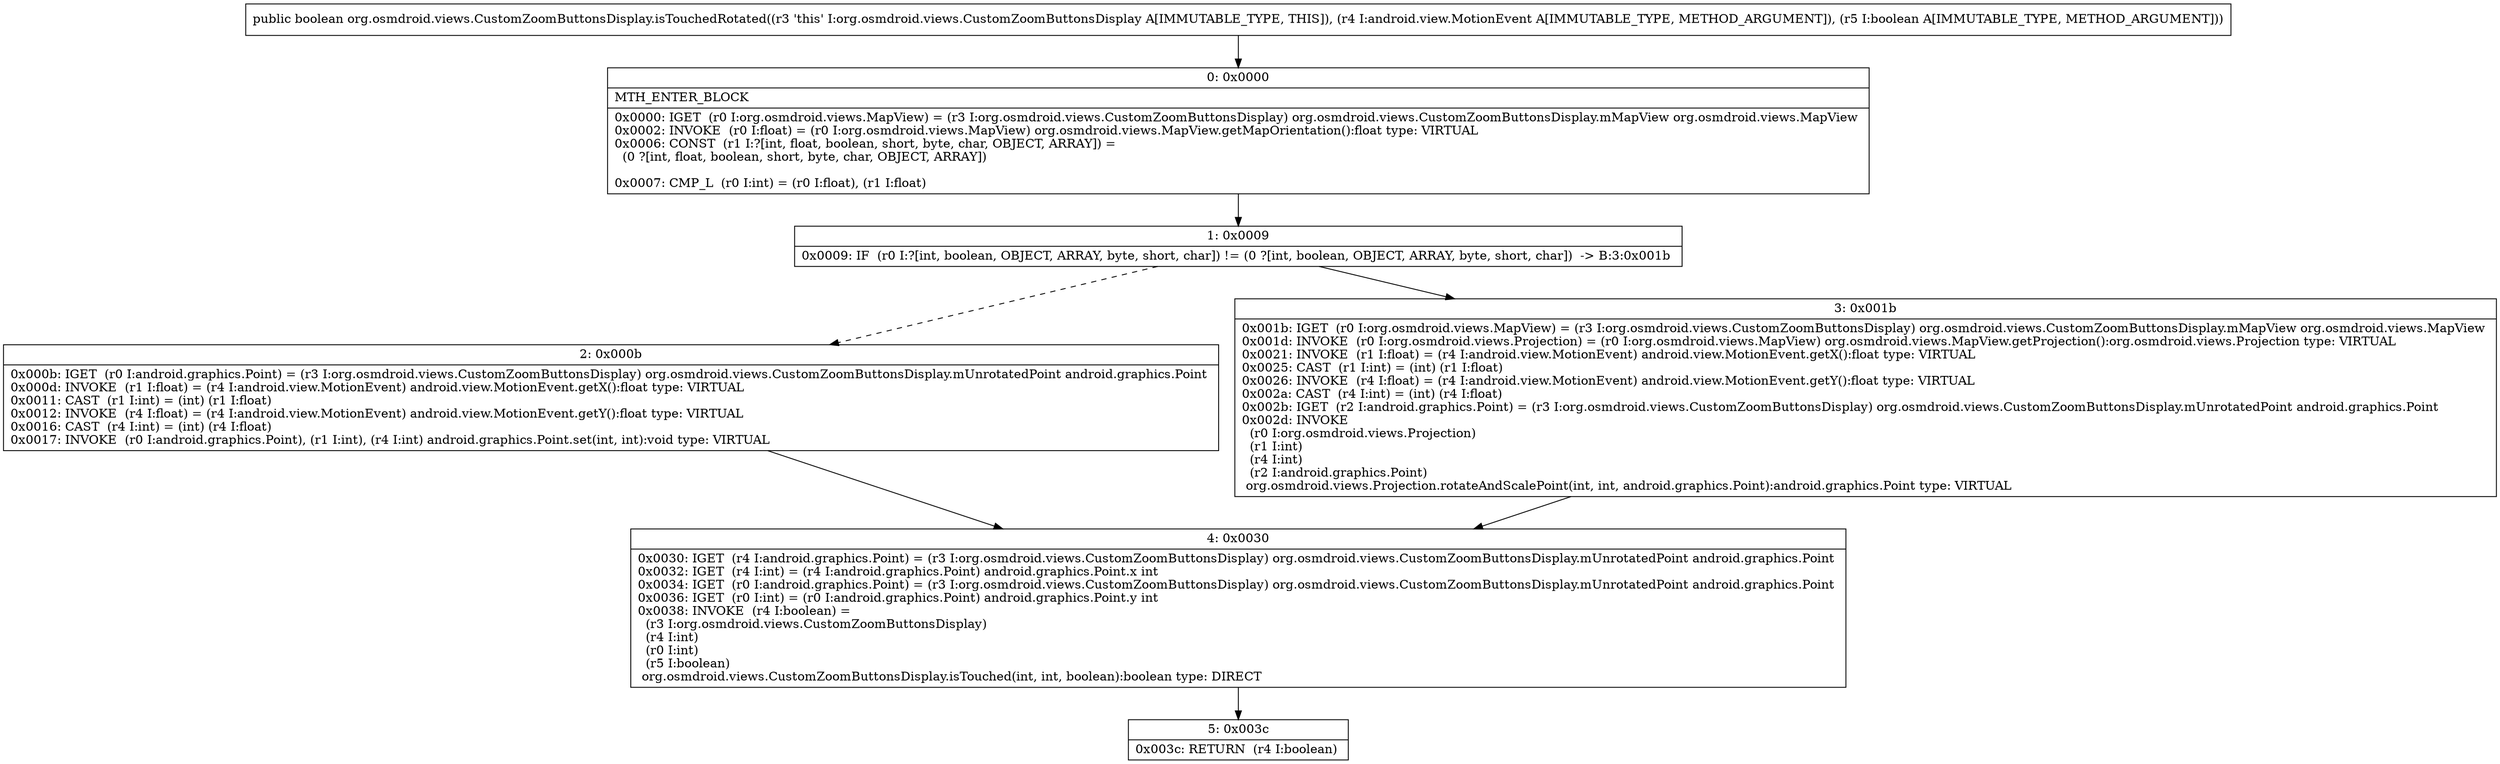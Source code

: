 digraph "CFG fororg.osmdroid.views.CustomZoomButtonsDisplay.isTouchedRotated(Landroid\/view\/MotionEvent;Z)Z" {
Node_0 [shape=record,label="{0\:\ 0x0000|MTH_ENTER_BLOCK\l|0x0000: IGET  (r0 I:org.osmdroid.views.MapView) = (r3 I:org.osmdroid.views.CustomZoomButtonsDisplay) org.osmdroid.views.CustomZoomButtonsDisplay.mMapView org.osmdroid.views.MapView \l0x0002: INVOKE  (r0 I:float) = (r0 I:org.osmdroid.views.MapView) org.osmdroid.views.MapView.getMapOrientation():float type: VIRTUAL \l0x0006: CONST  (r1 I:?[int, float, boolean, short, byte, char, OBJECT, ARRAY]) = \l  (0 ?[int, float, boolean, short, byte, char, OBJECT, ARRAY])\l \l0x0007: CMP_L  (r0 I:int) = (r0 I:float), (r1 I:float) \l}"];
Node_1 [shape=record,label="{1\:\ 0x0009|0x0009: IF  (r0 I:?[int, boolean, OBJECT, ARRAY, byte, short, char]) != (0 ?[int, boolean, OBJECT, ARRAY, byte, short, char])  \-\> B:3:0x001b \l}"];
Node_2 [shape=record,label="{2\:\ 0x000b|0x000b: IGET  (r0 I:android.graphics.Point) = (r3 I:org.osmdroid.views.CustomZoomButtonsDisplay) org.osmdroid.views.CustomZoomButtonsDisplay.mUnrotatedPoint android.graphics.Point \l0x000d: INVOKE  (r1 I:float) = (r4 I:android.view.MotionEvent) android.view.MotionEvent.getX():float type: VIRTUAL \l0x0011: CAST  (r1 I:int) = (int) (r1 I:float) \l0x0012: INVOKE  (r4 I:float) = (r4 I:android.view.MotionEvent) android.view.MotionEvent.getY():float type: VIRTUAL \l0x0016: CAST  (r4 I:int) = (int) (r4 I:float) \l0x0017: INVOKE  (r0 I:android.graphics.Point), (r1 I:int), (r4 I:int) android.graphics.Point.set(int, int):void type: VIRTUAL \l}"];
Node_3 [shape=record,label="{3\:\ 0x001b|0x001b: IGET  (r0 I:org.osmdroid.views.MapView) = (r3 I:org.osmdroid.views.CustomZoomButtonsDisplay) org.osmdroid.views.CustomZoomButtonsDisplay.mMapView org.osmdroid.views.MapView \l0x001d: INVOKE  (r0 I:org.osmdroid.views.Projection) = (r0 I:org.osmdroid.views.MapView) org.osmdroid.views.MapView.getProjection():org.osmdroid.views.Projection type: VIRTUAL \l0x0021: INVOKE  (r1 I:float) = (r4 I:android.view.MotionEvent) android.view.MotionEvent.getX():float type: VIRTUAL \l0x0025: CAST  (r1 I:int) = (int) (r1 I:float) \l0x0026: INVOKE  (r4 I:float) = (r4 I:android.view.MotionEvent) android.view.MotionEvent.getY():float type: VIRTUAL \l0x002a: CAST  (r4 I:int) = (int) (r4 I:float) \l0x002b: IGET  (r2 I:android.graphics.Point) = (r3 I:org.osmdroid.views.CustomZoomButtonsDisplay) org.osmdroid.views.CustomZoomButtonsDisplay.mUnrotatedPoint android.graphics.Point \l0x002d: INVOKE  \l  (r0 I:org.osmdroid.views.Projection)\l  (r1 I:int)\l  (r4 I:int)\l  (r2 I:android.graphics.Point)\l org.osmdroid.views.Projection.rotateAndScalePoint(int, int, android.graphics.Point):android.graphics.Point type: VIRTUAL \l}"];
Node_4 [shape=record,label="{4\:\ 0x0030|0x0030: IGET  (r4 I:android.graphics.Point) = (r3 I:org.osmdroid.views.CustomZoomButtonsDisplay) org.osmdroid.views.CustomZoomButtonsDisplay.mUnrotatedPoint android.graphics.Point \l0x0032: IGET  (r4 I:int) = (r4 I:android.graphics.Point) android.graphics.Point.x int \l0x0034: IGET  (r0 I:android.graphics.Point) = (r3 I:org.osmdroid.views.CustomZoomButtonsDisplay) org.osmdroid.views.CustomZoomButtonsDisplay.mUnrotatedPoint android.graphics.Point \l0x0036: IGET  (r0 I:int) = (r0 I:android.graphics.Point) android.graphics.Point.y int \l0x0038: INVOKE  (r4 I:boolean) = \l  (r3 I:org.osmdroid.views.CustomZoomButtonsDisplay)\l  (r4 I:int)\l  (r0 I:int)\l  (r5 I:boolean)\l org.osmdroid.views.CustomZoomButtonsDisplay.isTouched(int, int, boolean):boolean type: DIRECT \l}"];
Node_5 [shape=record,label="{5\:\ 0x003c|0x003c: RETURN  (r4 I:boolean) \l}"];
MethodNode[shape=record,label="{public boolean org.osmdroid.views.CustomZoomButtonsDisplay.isTouchedRotated((r3 'this' I:org.osmdroid.views.CustomZoomButtonsDisplay A[IMMUTABLE_TYPE, THIS]), (r4 I:android.view.MotionEvent A[IMMUTABLE_TYPE, METHOD_ARGUMENT]), (r5 I:boolean A[IMMUTABLE_TYPE, METHOD_ARGUMENT])) }"];
MethodNode -> Node_0;
Node_0 -> Node_1;
Node_1 -> Node_2[style=dashed];
Node_1 -> Node_3;
Node_2 -> Node_4;
Node_3 -> Node_4;
Node_4 -> Node_5;
}

